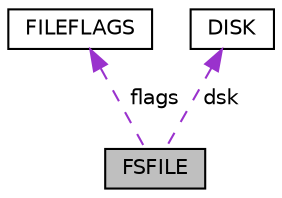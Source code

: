 digraph "FSFILE"
{
  edge [fontname="Helvetica",fontsize="10",labelfontname="Helvetica",labelfontsize="10"];
  node [fontname="Helvetica",fontsize="10",shape=record];
  Node1 [label="FSFILE",height=0.2,width=0.4,color="black", fillcolor="grey75", style="filled", fontcolor="black"];
  Node2 -> Node1 [dir="back",color="darkorchid3",fontsize="10",style="dashed",label=" flags" ,fontname="Helvetica"];
  Node2 [label="FILEFLAGS",height=0.2,width=0.4,color="black", fillcolor="white", style="filled",URL="$struct_f_i_l_e_f_l_a_g_s.html"];
  Node3 -> Node1 [dir="back",color="darkorchid3",fontsize="10",style="dashed",label=" dsk" ,fontname="Helvetica"];
  Node3 [label="DISK",height=0.2,width=0.4,color="black", fillcolor="white", style="filled",URL="$struct_d_i_s_k.html"];
}
